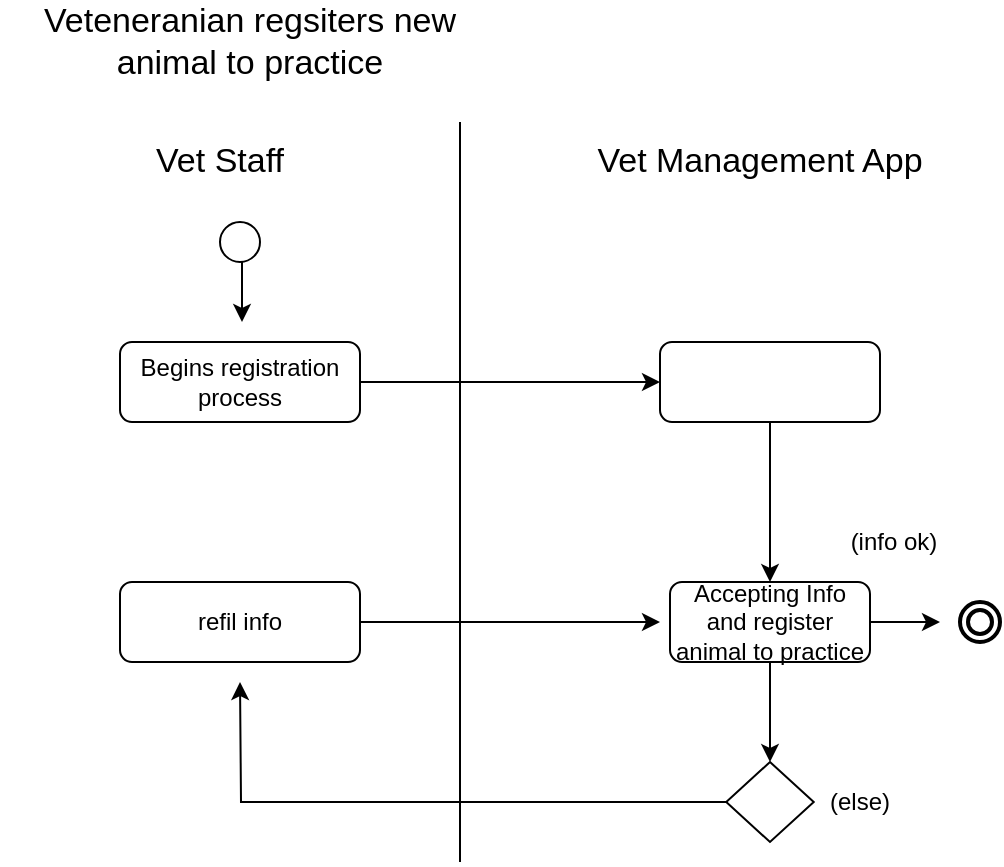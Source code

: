 <mxfile version="14.2.4" type="embed" pages="4">
    <diagram id="C5RBs43oDa-KdzZeNtuy" name="Page-1">
        <mxGraphModel dx="1383" dy="1846" grid="1" gridSize="10" guides="1" tooltips="1" connect="1" arrows="1" fold="1" page="1" pageScale="1" pageWidth="827" pageHeight="1169" math="0" shadow="0">
            <root>
                <mxCell id="WIyWlLk6GJQsqaUBKTNV-0"/>
                <mxCell id="WIyWlLk6GJQsqaUBKTNV-1" parent="WIyWlLk6GJQsqaUBKTNV-0"/>
                <mxCell id="DjFi4agtFW9Ws1jxnRte-5" style="edgeStyle=orthogonalEdgeStyle;rounded=0;orthogonalLoop=1;jettySize=auto;html=1;exitX=1;exitY=0.5;exitDx=0;exitDy=0;" edge="1" parent="WIyWlLk6GJQsqaUBKTNV-1" source="WIyWlLk6GJQsqaUBKTNV-7">
                    <mxGeometry relative="1" as="geometry">
                        <mxPoint x="450" y="210" as="targetPoint"/>
                    </mxGeometry>
                </mxCell>
                <mxCell id="WIyWlLk6GJQsqaUBKTNV-7" value="refil info" style="rounded=1;whiteSpace=wrap;html=1;fontSize=12;glass=0;strokeWidth=1;shadow=0;" parent="WIyWlLk6GJQsqaUBKTNV-1" vertex="1">
                    <mxGeometry x="180" y="190" width="120" height="40" as="geometry"/>
                </mxCell>
                <mxCell id="OaiwCacrU9OmBRE2hrBp-0" style="edgeStyle=orthogonalEdgeStyle;rounded=0;orthogonalLoop=1;jettySize=auto;html=1;exitX=0.5;exitY=1;exitDx=0;exitDy=0;" parent="WIyWlLk6GJQsqaUBKTNV-1" source="OaiwCacrU9OmBRE2hrBp-8" edge="1">
                    <mxGeometry relative="1" as="geometry">
                        <mxPoint x="239" y="20" as="sourcePoint"/>
                        <mxPoint x="241" y="60" as="targetPoint"/>
                        <Array as="points">
                            <mxPoint x="241" y="20"/>
                        </Array>
                    </mxGeometry>
                </mxCell>
                <mxCell id="JDcqy5tTRPsX78CX3u6c-1" value="Vet Staff" style="text;html=1;strokeColor=none;fillColor=none;align=center;verticalAlign=middle;whiteSpace=wrap;rounded=0;fontSize=17;" parent="WIyWlLk6GJQsqaUBKTNV-1" vertex="1">
                    <mxGeometry x="190" y="-30" width="80" height="20" as="geometry"/>
                </mxCell>
                <mxCell id="JDcqy5tTRPsX78CX3u6c-2" value="Vet Management App" style="text;html=1;strokeColor=none;fillColor=none;align=center;verticalAlign=middle;whiteSpace=wrap;rounded=0;fontSize=17;" parent="WIyWlLk6GJQsqaUBKTNV-1" vertex="1">
                    <mxGeometry x="410" y="-30" width="180" height="20" as="geometry"/>
                </mxCell>
                <mxCell id="DjFi4agtFW9Ws1jxnRte-6" style="edgeStyle=orthogonalEdgeStyle;rounded=0;orthogonalLoop=1;jettySize=auto;html=1;exitX=0.5;exitY=1;exitDx=0;exitDy=0;entryX=0.5;entryY=0;entryDx=0;entryDy=0;" edge="1" parent="WIyWlLk6GJQsqaUBKTNV-1" source="JDcqy5tTRPsX78CX3u6c-4" target="OaiwCacrU9OmBRE2hrBp-6">
                    <mxGeometry relative="1" as="geometry"/>
                </mxCell>
                <mxCell id="DjFi4agtFW9Ws1jxnRte-7" style="edgeStyle=orthogonalEdgeStyle;rounded=0;orthogonalLoop=1;jettySize=auto;html=1;exitX=1;exitY=0.5;exitDx=0;exitDy=0;" edge="1" parent="WIyWlLk6GJQsqaUBKTNV-1" source="JDcqy5tTRPsX78CX3u6c-4">
                    <mxGeometry relative="1" as="geometry">
                        <mxPoint x="590" y="210" as="targetPoint"/>
                    </mxGeometry>
                </mxCell>
                <mxCell id="JDcqy5tTRPsX78CX3u6c-4" value="Accepting Info and register animal to practice" style="rounded=1;whiteSpace=wrap;html=1;fontSize=12;glass=0;strokeWidth=1;shadow=0;" parent="WIyWlLk6GJQsqaUBKTNV-1" vertex="1">
                    <mxGeometry x="455" y="190" width="100" height="40" as="geometry"/>
                </mxCell>
                <mxCell id="DjFi4agtFW9Ws1jxnRte-0" style="edgeStyle=orthogonalEdgeStyle;rounded=0;orthogonalLoop=1;jettySize=auto;html=1;exitX=1;exitY=0.5;exitDx=0;exitDy=0;entryX=0;entryY=0.5;entryDx=0;entryDy=0;" edge="1" parent="WIyWlLk6GJQsqaUBKTNV-1" source="JDcqy5tTRPsX78CX3u6c-12" target="JDcqy5tTRPsX78CX3u6c-38">
                    <mxGeometry relative="1" as="geometry"/>
                </mxCell>
                <mxCell id="JDcqy5tTRPsX78CX3u6c-12" value="Begins registration process" style="rounded=1;whiteSpace=wrap;html=1;fontSize=12;glass=0;strokeWidth=1;shadow=0;" parent="WIyWlLk6GJQsqaUBKTNV-1" vertex="1">
                    <mxGeometry x="180" y="70" width="120" height="40" as="geometry"/>
                </mxCell>
                <mxCell id="JDcqy5tTRPsX78CX3u6c-14" value="" style="endArrow=none;html=1;fontSize=11;" parent="WIyWlLk6GJQsqaUBKTNV-1" edge="1">
                    <mxGeometry width="50" height="50" relative="1" as="geometry">
                        <mxPoint x="350" y="-40" as="sourcePoint"/>
                        <mxPoint x="350" y="330" as="targetPoint"/>
                    </mxGeometry>
                </mxCell>
                <mxCell id="OaiwCacrU9OmBRE2hrBp-5" style="edgeStyle=orthogonalEdgeStyle;rounded=0;orthogonalLoop=1;jettySize=auto;html=1;exitX=0.5;exitY=1;exitDx=0;exitDy=0;entryX=0.5;entryY=0;entryDx=0;entryDy=0;" parent="WIyWlLk6GJQsqaUBKTNV-1" source="JDcqy5tTRPsX78CX3u6c-38" edge="1" target="JDcqy5tTRPsX78CX3u6c-4">
                    <mxGeometry relative="1" as="geometry">
                        <mxPoint x="505" y="140" as="targetPoint"/>
                    </mxGeometry>
                </mxCell>
                <mxCell id="JDcqy5tTRPsX78CX3u6c-38" value="&lt;font color=&quot;#ffffff&quot;&gt;verifying mandatory fields&lt;/font&gt;" style="rounded=1;whiteSpace=wrap;html=1;fontSize=11;" parent="WIyWlLk6GJQsqaUBKTNV-1" vertex="1">
                    <mxGeometry x="450" y="70" width="110" height="40" as="geometry"/>
                </mxCell>
                <mxCell id="OaiwCacrU9OmBRE2hrBp-1" value="Veteneranian regsiters new animal to practice" style="text;html=1;strokeColor=none;fillColor=none;align=center;verticalAlign=middle;whiteSpace=wrap;rounded=0;fontSize=17;" parent="WIyWlLk6GJQsqaUBKTNV-1" vertex="1">
                    <mxGeometry x="120" y="-90" width="250" height="20" as="geometry"/>
                </mxCell>
                <mxCell id="OaiwCacrU9OmBRE2hrBp-2" value="(info ok)" style="text;html=1;strokeColor=none;fillColor=none;align=center;verticalAlign=middle;whiteSpace=wrap;rounded=0;" parent="WIyWlLk6GJQsqaUBKTNV-1" vertex="1">
                    <mxGeometry x="526.87" y="160" width="80" height="20" as="geometry"/>
                </mxCell>
                <mxCell id="DjFi4agtFW9Ws1jxnRte-4" style="edgeStyle=orthogonalEdgeStyle;rounded=0;orthogonalLoop=1;jettySize=auto;html=1;exitX=0;exitY=0.5;exitDx=0;exitDy=0;" edge="1" parent="WIyWlLk6GJQsqaUBKTNV-1" source="OaiwCacrU9OmBRE2hrBp-6">
                    <mxGeometry relative="1" as="geometry">
                        <mxPoint x="240" y="240" as="targetPoint"/>
                    </mxGeometry>
                </mxCell>
                <mxCell id="OaiwCacrU9OmBRE2hrBp-6" value="" style="rhombus;whiteSpace=wrap;html=1;shadow=0;fontFamily=Helvetica;fontSize=12;align=center;strokeWidth=1;spacing=6;spacingTop=-4;" parent="WIyWlLk6GJQsqaUBKTNV-1" vertex="1">
                    <mxGeometry x="483.12" y="280" width="43.75" height="40" as="geometry"/>
                </mxCell>
                <mxCell id="OaiwCacrU9OmBRE2hrBp-7" value="(else)" style="text;html=1;strokeColor=none;fillColor=none;align=center;verticalAlign=middle;whiteSpace=wrap;rounded=0;" parent="WIyWlLk6GJQsqaUBKTNV-1" vertex="1">
                    <mxGeometry x="510" y="290" width="80" height="20" as="geometry"/>
                </mxCell>
                <mxCell id="OaiwCacrU9OmBRE2hrBp-12" value="" style="ellipse;shape=doubleEllipse;whiteSpace=wrap;html=1;aspect=fixed;strokeWidth=2;" parent="WIyWlLk6GJQsqaUBKTNV-1" vertex="1">
                    <mxGeometry x="600" y="200" width="20" height="20" as="geometry"/>
                </mxCell>
                <mxCell id="OaiwCacrU9OmBRE2hrBp-8" value="" style="ellipse;whiteSpace=wrap;html=1;aspect=fixed;" parent="WIyWlLk6GJQsqaUBKTNV-1" vertex="1">
                    <mxGeometry x="230" y="10" width="20" height="20" as="geometry"/>
                </mxCell>
            </root>
        </mxGraphModel>
    </diagram>
    <diagram id="2QYLpACKdUXMrDE0_cD8" name="Page-2">
        <mxGraphModel grid="1" gridSize="10" guides="1" tooltips="1" connect="1" arrows="1" page="1" fold="1" pageScale="1" pageWidth="827" pageHeight="1169" math="0" shadow="0">
            <root>
                <mxCell id="qqgfnfUDWsh_pfd9i19x-0"/>
                <mxCell id="qqgfnfUDWsh_pfd9i19x-1" parent="qqgfnfUDWsh_pfd9i19x-0"/>
                <mxCell id="qqgfnfUDWsh_pfd9i19x-2" value="Imm&lt;font color=&quot;#000000&quot;&gt;Implementation Constraints Plan&lt;/font&gt;" style="shape=table;childLayout=tableLayout;rowLines=0;columnLines=0;startSize=40;html=1;whiteSpace=wrap;collapsible=0;recursiveResize=0;expand=0;pointerEvents=0;fontStyle=1;align=center;fillColor=#FFFFFF;gradientColor=#ffffff;fontSize=11;fontColor=#FFFFFF;" parent="qqgfnfUDWsh_pfd9i19x-1" vertex="1">
                    <mxGeometry x="80" y="170" width="600" height="640" as="geometry"/>
                </mxCell>
                <mxCell id="qqgfnfUDWsh_pfd9i19x-3" value="" style="swimlane;horizontal=0;points=[[0,0.5],[1,0.5]];portConstraint=eastwest;startSize=20;html=1;whiteSpace=wrap;collapsible=0;recursiveResize=0;expand=0;pointerEvents=0;fontStyle=1" parent="qqgfnfUDWsh_pfd9i19x-2" vertex="1">
                    <mxGeometry y="40" width="600" height="160" as="geometry"/>
                </mxCell>
                <mxCell id="qqgfnfUDWsh_pfd9i19x-4" value="&lt;font style=&quot;font-size: 12px&quot;&gt;Constraint Category&lt;/font&gt;" style="swimlane;connectable=0;startSize=40;html=1;whiteSpace=wrap;collapsible=0;recursiveResize=0;expand=0;pointerEvents=0;fontSize=14;" parent="qqgfnfUDWsh_pfd9i19x-3" vertex="1">
                    <mxGeometry x="20" width="194" height="160" as="geometry"/>
                </mxCell>
                <mxCell id="qqgfnfUDWsh_pfd9i19x-15" value="Hardware and Software Platforms" style="text;html=1;align=center;verticalAlign=middle;resizable=0;points=[];autosize=1;fontSize=11;" parent="qqgfnfUDWsh_pfd9i19x-4" vertex="1">
                    <mxGeometry y="80" width="180" height="20" as="geometry"/>
                </mxCell>
                <mxCell id="qqgfnfUDWsh_pfd9i19x-5" value="Implementation Constraint" style="swimlane;connectable=0;startSize=40;html=1;whiteSpace=wrap;collapsible=0;recursiveResize=0;expand=0;pointerEvents=0;" parent="qqgfnfUDWsh_pfd9i19x-3" vertex="1">
                    <mxGeometry x="214" width="192" height="160" as="geometry"/>
                </mxCell>
                <mxCell id="qqgfnfUDWsh_pfd9i19x-6" value="Solution" style="swimlane;connectable=0;startSize=40;html=1;whiteSpace=wrap;collapsible=0;recursiveResize=0;expand=0;pointerEvents=0;" parent="qqgfnfUDWsh_pfd9i19x-3" vertex="1">
                    <mxGeometry x="406" width="194" height="160" as="geometry"/>
                </mxCell>
                <mxCell id="tZw0s1GJbcpgkkYI7LAd-3" value="&lt;span&gt;Project held on GitHub Repo for portable access if required&lt;/span&gt;" style="text;html=1;strokeColor=none;fillColor=none;align=center;verticalAlign=middle;whiteSpace=wrap;rounded=0;" parent="qqgfnfUDWsh_pfd9i19x-6" vertex="1">
                    <mxGeometry x="24" y="40" width="146" height="100" as="geometry"/>
                </mxCell>
                <mxCell id="qqgfnfUDWsh_pfd9i19x-7" value="" style="swimlane;horizontal=0;points=[[0,0.5],[1,0.5]];portConstraint=eastwest;startSize=20;html=1;whiteSpace=wrap;collapsible=0;recursiveResize=0;expand=0;pointerEvents=0;" parent="qqgfnfUDWsh_pfd9i19x-2" vertex="1">
                    <mxGeometry y="200" width="600" height="93" as="geometry"/>
                </mxCell>
                <mxCell id="qqgfnfUDWsh_pfd9i19x-8" value="" style="swimlane;connectable=0;startSize=0;html=1;whiteSpace=wrap;collapsible=0;recursiveResize=0;expand=0;pointerEvents=0;" parent="qqgfnfUDWsh_pfd9i19x-7" vertex="1">
                    <mxGeometry x="20" width="194" height="93" as="geometry"/>
                </mxCell>
                <mxCell id="tZw0s1GJbcpgkkYI7LAd-4" value="Performance requirements" style="text;html=1;strokeColor=none;fillColor=none;align=center;verticalAlign=middle;whiteSpace=wrap;rounded=0;" parent="qqgfnfUDWsh_pfd9i19x-8" vertex="1">
                    <mxGeometry x="10" y="16.5" width="120" height="20" as="geometry"/>
                </mxCell>
                <mxCell id="qqgfnfUDWsh_pfd9i19x-9" value="" style="swimlane;connectable=0;startSize=0;html=1;whiteSpace=wrap;collapsible=0;recursiveResize=0;expand=0;pointerEvents=0;" parent="qqgfnfUDWsh_pfd9i19x-7" vertex="1">
                    <mxGeometry x="214" width="192" height="93" as="geometry"/>
                </mxCell>
                <mxCell id="tZw0s1GJbcpgkkYI7LAd-7" value="System will accomplish functions under current conditions but under duress and heavier demand could have implications on load time" style="text;html=1;strokeColor=none;fillColor=none;align=center;verticalAlign=middle;whiteSpace=wrap;rounded=0;" parent="qqgfnfUDWsh_pfd9i19x-9" vertex="1">
                    <mxGeometry x="10" y="16.5" width="170" height="53.5" as="geometry"/>
                </mxCell>
                <mxCell id="qqgfnfUDWsh_pfd9i19x-10" value="" style="swimlane;connectable=0;startSize=0;html=1;whiteSpace=wrap;collapsible=0;recursiveResize=0;expand=0;pointerEvents=0;" parent="qqgfnfUDWsh_pfd9i19x-7" vertex="1">
                    <mxGeometry x="406" width="194" height="93" as="geometry"/>
                </mxCell>
                <mxCell id="tZw0s1GJbcpgkkYI7LAd-9" value="This is a signage where a more advanced understanding of the SD process in this language would be necessary&amp;nbsp; to prepare for such outcomes&amp;nbsp;" style="text;html=1;strokeColor=none;fillColor=none;align=center;verticalAlign=middle;whiteSpace=wrap;rounded=0;" parent="qqgfnfUDWsh_pfd9i19x-10" vertex="1">
                    <mxGeometry x="4" y="3" width="186" height="87" as="geometry"/>
                </mxCell>
                <mxCell id="qqgfnfUDWsh_pfd9i19x-11" value="" style="swimlane;horizontal=0;points=[[0,0.5],[1,0.5]];portConstraint=eastwest;startSize=20;html=1;whiteSpace=wrap;collapsible=0;recursiveResize=0;expand=0;pointerEvents=0;" parent="qqgfnfUDWsh_pfd9i19x-2" vertex="1">
                    <mxGeometry y="293" width="600" height="107" as="geometry"/>
                </mxCell>
                <mxCell id="qqgfnfUDWsh_pfd9i19x-12" value="" style="swimlane;connectable=0;startSize=0;html=1;whiteSpace=wrap;collapsible=0;recursiveResize=0;expand=0;pointerEvents=0;" parent="qqgfnfUDWsh_pfd9i19x-11" vertex="1">
                    <mxGeometry x="20" width="194" height="107" as="geometry"/>
                </mxCell>
                <mxCell id="tZw0s1GJbcpgkkYI7LAd-10" value="Persistent storage and transactions" style="text;html=1;strokeColor=none;fillColor=none;align=center;verticalAlign=middle;whiteSpace=wrap;rounded=0;" parent="qqgfnfUDWsh_pfd9i19x-12" vertex="1">
                    <mxGeometry x="10" y="10" width="170" height="40" as="geometry"/>
                </mxCell>
                <mxCell id="qqgfnfUDWsh_pfd9i19x-13" value="" style="swimlane;connectable=0;startSize=0;html=1;whiteSpace=wrap;collapsible=0;recursiveResize=0;expand=0;pointerEvents=0;" parent="qqgfnfUDWsh_pfd9i19x-11" vertex="1">
                    <mxGeometry x="214" width="192" height="107" as="geometry"/>
                </mxCell>
                <mxCell id="tZw0s1GJbcpgkkYI7LAd-42" value="May not have tools in place to hold valuable user/customer data" style="text;html=1;strokeColor=none;fillColor=none;align=center;verticalAlign=middle;whiteSpace=wrap;rounded=0;" parent="qqgfnfUDWsh_pfd9i19x-13" vertex="1">
                    <mxGeometry x="6" y="10" width="180" height="60" as="geometry"/>
                </mxCell>
                <mxCell id="qqgfnfUDWsh_pfd9i19x-14" value="" style="swimlane;connectable=0;startSize=0;html=1;whiteSpace=wrap;collapsible=0;recursiveResize=0;expand=0;pointerEvents=0;" parent="qqgfnfUDWsh_pfd9i19x-11" vertex="1">
                    <mxGeometry x="406" width="194" height="107" as="geometry"/>
                </mxCell>
                <mxCell id="tZw0s1GJbcpgkkYI7LAd-36" value="" style="swimlane;horizontal=0;points=[[0,0.5],[1,0.5]];portConstraint=eastwest;startSize=20;html=1;whiteSpace=wrap;collapsible=0;recursiveResize=0;expand=0;pointerEvents=0;" parent="qqgfnfUDWsh_pfd9i19x-2" vertex="1">
                    <mxGeometry y="400" width="600" height="70" as="geometry"/>
                </mxCell>
                <mxCell id="tZw0s1GJbcpgkkYI7LAd-37" value="" style="swimlane;connectable=0;startSize=0;html=1;whiteSpace=wrap;collapsible=0;recursiveResize=0;expand=0;pointerEvents=0;" parent="tZw0s1GJbcpgkkYI7LAd-36" vertex="1">
                    <mxGeometry x="20" width="194" height="70" as="geometry"/>
                </mxCell>
                <mxCell id="tZw0s1GJbcpgkkYI7LAd-38" value="Usability" style="text;html=1;strokeColor=none;fillColor=none;align=center;verticalAlign=middle;whiteSpace=wrap;rounded=0;" parent="tZw0s1GJbcpgkkYI7LAd-37" vertex="1">
                    <mxGeometry x="10" y="10" width="170" height="40" as="geometry"/>
                </mxCell>
                <mxCell id="tZw0s1GJbcpgkkYI7LAd-39" value="&lt;span style=&quot;color: rgb(240 , 240 , 240) ; font-family: &amp;#34;helvetica&amp;#34; ; font-size: 12px ; font-style: normal ; font-weight: 400 ; letter-spacing: normal ; text-align: center ; text-indent: 0px ; text-transform: none ; word-spacing: 0px ; background-color: rgb(42 , 42 , 42) ; display: inline ; float: none&quot;&gt;&lt;br&gt;&lt;br&gt;&lt;br&gt;&lt;br&gt;no clear path for user to fulfil journey or usage requirements&lt;/span&gt;" style="swimlane;connectable=0;startSize=0;html=1;whiteSpace=wrap;collapsible=0;recursiveResize=0;expand=0;pointerEvents=0;" parent="tZw0s1GJbcpgkkYI7LAd-36" vertex="1">
                    <mxGeometry x="214" width="192" height="70" as="geometry"/>
                </mxCell>
                <mxCell id="tZw0s1GJbcpgkkYI7LAd-40" value="" style="swimlane;connectable=0;startSize=0;html=1;whiteSpace=wrap;collapsible=0;recursiveResize=0;expand=0;pointerEvents=0;" parent="tZw0s1GJbcpgkkYI7LAd-36" vertex="1">
                    <mxGeometry x="406" width="194" height="70" as="geometry"/>
                </mxCell>
                <mxCell id="mphfI4BGU7wp1cogcEjh-6" value="&lt;span&gt;implement UI features UX best practices&amp;nbsp;&lt;/span&gt;" style="text;html=1;strokeColor=none;fillColor=none;align=center;verticalAlign=middle;whiteSpace=wrap;rounded=0;" vertex="1" parent="tZw0s1GJbcpgkkYI7LAd-40">
                    <mxGeometry y="5" width="190" height="65" as="geometry"/>
                </mxCell>
                <mxCell id="tZw0s1GJbcpgkkYI7LAd-44" value="" style="swimlane;horizontal=0;points=[[0,0.5],[1,0.5]];portConstraint=eastwest;startSize=20;html=1;whiteSpace=wrap;collapsible=0;recursiveResize=0;expand=0;pointerEvents=0;" parent="qqgfnfUDWsh_pfd9i19x-2" vertex="1">
                    <mxGeometry y="470" width="600" height="60" as="geometry"/>
                </mxCell>
                <mxCell id="tZw0s1GJbcpgkkYI7LAd-45" value="" style="swimlane;connectable=0;startSize=0;html=1;whiteSpace=wrap;collapsible=0;recursiveResize=0;expand=0;pointerEvents=0;" parent="tZw0s1GJbcpgkkYI7LAd-44" vertex="1">
                    <mxGeometry x="20" width="194" height="60" as="geometry"/>
                </mxCell>
                <mxCell id="tZw0s1GJbcpgkkYI7LAd-46" value="Budgets" style="text;html=1;strokeColor=none;fillColor=none;align=center;verticalAlign=middle;whiteSpace=wrap;rounded=0;" parent="tZw0s1GJbcpgkkYI7LAd-45" vertex="1">
                    <mxGeometry x="10" y="10" width="170" height="40" as="geometry"/>
                </mxCell>
                <mxCell id="tZw0s1GJbcpgkkYI7LAd-47" value="" style="swimlane;connectable=0;startSize=0;html=1;whiteSpace=wrap;collapsible=0;recursiveResize=0;expand=0;pointerEvents=0;" parent="tZw0s1GJbcpgkkYI7LAd-44" vertex="1">
                    <mxGeometry x="214" width="192" height="60" as="geometry"/>
                </mxCell>
                <mxCell id="mphfI4BGU7wp1cogcEjh-8" value="No funds&amp;nbsp;" style="text;html=1;align=center;verticalAlign=middle;resizable=0;points=[];autosize=1;" vertex="1" parent="tZw0s1GJbcpgkkYI7LAd-47">
                    <mxGeometry x="76" y="20" width="70" height="20" as="geometry"/>
                </mxCell>
                <mxCell id="tZw0s1GJbcpgkkYI7LAd-48" value="" style="swimlane;connectable=0;startSize=0;html=1;whiteSpace=wrap;collapsible=0;recursiveResize=0;expand=0;pointerEvents=0;" parent="tZw0s1GJbcpgkkYI7LAd-44" vertex="1">
                    <mxGeometry x="406" width="194" height="60" as="geometry"/>
                </mxCell>
                <mxCell id="mphfI4BGU7wp1cogcEjh-9" value="use free software where possible" style="text;html=1;align=center;verticalAlign=middle;resizable=0;points=[];autosize=1;" vertex="1" parent="tZw0s1GJbcpgkkYI7LAd-48">
                    <mxGeometry x="4" y="20" width="190" height="20" as="geometry"/>
                </mxCell>
                <mxCell id="tZw0s1GJbcpgkkYI7LAd-50" value="" style="swimlane;horizontal=0;points=[[0,0.5],[1,0.5]];portConstraint=eastwest;startSize=20;html=1;whiteSpace=wrap;collapsible=0;recursiveResize=0;expand=0;pointerEvents=0;" parent="qqgfnfUDWsh_pfd9i19x-2" vertex="1">
                    <mxGeometry y="530" width="600" height="110" as="geometry"/>
                </mxCell>
                <mxCell id="tZw0s1GJbcpgkkYI7LAd-51" value="" style="swimlane;connectable=0;startSize=0;html=1;whiteSpace=wrap;collapsible=0;recursiveResize=0;expand=0;pointerEvents=0;" parent="tZw0s1GJbcpgkkYI7LAd-50" vertex="1">
                    <mxGeometry x="20" width="194" height="110" as="geometry"/>
                </mxCell>
                <mxCell id="tZw0s1GJbcpgkkYI7LAd-52" value="Time Limitations" style="text;html=1;strokeColor=none;fillColor=none;align=center;verticalAlign=middle;whiteSpace=wrap;rounded=0;" parent="tZw0s1GJbcpgkkYI7LAd-51" vertex="1">
                    <mxGeometry x="10" y="10" width="170" height="40" as="geometry"/>
                </mxCell>
                <mxCell id="tZw0s1GJbcpgkkYI7LAd-53" value="" style="swimlane;connectable=0;startSize=0;html=1;whiteSpace=wrap;collapsible=0;recursiveResize=0;expand=0;pointerEvents=0;" parent="tZw0s1GJbcpgkkYI7LAd-50" vertex="1">
                    <mxGeometry x="214" width="192" height="110" as="geometry"/>
                </mxCell>
                <mxCell id="tZw0s1GJbcpgkkYI7LAd-56" value="&lt;span&gt;short time span limits project potential.&amp;nbsp; 5 days overall means extensions are harder to implement than the basic functional requirements.&amp;nbsp; This could efffect perception and overall success of app.&lt;/span&gt;" style="text;html=1;strokeColor=none;fillColor=none;align=center;verticalAlign=middle;whiteSpace=wrap;rounded=0;" parent="tZw0s1GJbcpgkkYI7LAd-53" vertex="1">
                    <mxGeometry width="190" height="110" as="geometry"/>
                </mxCell>
                <mxCell id="tZw0s1GJbcpgkkYI7LAd-54" value="" style="swimlane;connectable=0;startSize=0;html=1;whiteSpace=wrap;collapsible=0;recursiveResize=0;expand=0;pointerEvents=0;" parent="tZw0s1GJbcpgkkYI7LAd-50" vertex="1">
                    <mxGeometry x="406" width="194" height="110" as="geometry"/>
                </mxCell>
                <mxCell id="tZw0s1GJbcpgkkYI7LAd-57" value="Prepare and apply best skillset bearing in mind the scope and expectations of the project. additional featues can be realised overtime." style="text;html=1;strokeColor=none;fillColor=none;align=center;verticalAlign=middle;whiteSpace=wrap;rounded=0;" parent="tZw0s1GJbcpgkkYI7LAd-54" vertex="1">
                    <mxGeometry x="-6" y="5" width="190" height="100" as="geometry"/>
                </mxCell>
                <mxCell id="mphfI4BGU7wp1cogcEjh-0" value="Computer may malfunction." style="text;html=1;align=center;verticalAlign=middle;resizable=0;points=[];autosize=1;" vertex="1" parent="qqgfnfUDWsh_pfd9i19x-1">
                    <mxGeometry x="320" y="280" width="160" height="20" as="geometry"/>
                </mxCell>
                <mxCell id="mphfI4BGU7wp1cogcEjh-7" value="Utilise DB system" style="text;html=1;align=center;verticalAlign=middle;resizable=0;points=[];autosize=1;" vertex="1" parent="qqgfnfUDWsh_pfd9i19x-1">
                    <mxGeometry x="515" y="500" width="110" height="20" as="geometry"/>
                </mxCell>
            </root>
        </mxGraphModel>
    </diagram>
    <diagram id="D1BVGPi_UiD6fO1uFJRp" name="Page-3">
        <mxGraphModel dx="1383" dy="677" grid="1" gridSize="10" guides="1" tooltips="1" connect="1" arrows="1" fold="1" page="1" pageScale="1" pageWidth="827" pageHeight="1169" math="0" shadow="0">
            <root>
                <mxCell id="mXFCMK3577yhVZdCGQx_-0"/>
                <mxCell id="mXFCMK3577yhVZdCGQx_-1" parent="mXFCMK3577yhVZdCGQx_-0"/>
                <mxCell id="mXFCMK3577yhVZdCGQx_-3" value="HomePage" style="rounded=1;whiteSpace=wrap;html=1;fillColor=#FFFFFF;gradientColor=#ffffff;fontSize=14;fontColor=#000000;" parent="mXFCMK3577yhVZdCGQx_-1" vertex="1">
                    <mxGeometry x="50" y="80" width="120" height="60" as="geometry"/>
                </mxCell>
                <mxCell id="mXFCMK3577yhVZdCGQx_-6" value="" style="edgeStyle=orthogonalEdgeStyle;rounded=0;orthogonalLoop=1;jettySize=auto;html=1;fontSize=14;fontColor=#000000;" parent="mXFCMK3577yhVZdCGQx_-1" source="mXFCMK3577yhVZdCGQx_-4" target="mXFCMK3577yhVZdCGQx_-5" edge="1">
                    <mxGeometry relative="1" as="geometry">
                        <Array as="points">
                            <mxPoint x="110" y="160"/>
                            <mxPoint x="310" y="160"/>
                        </Array>
                    </mxGeometry>
                </mxCell>
                <mxCell id="mXFCMK3577yhVZdCGQx_-4" value="Register Animal" style="rounded=1;whiteSpace=wrap;html=1;fillColor=#FFFFFF;gradientColor=#ffffff;fontSize=14;fontColor=#000000;" parent="mXFCMK3577yhVZdCGQx_-1" vertex="1">
                    <mxGeometry x="50" y="180" width="120" height="60" as="geometry"/>
                </mxCell>
                <mxCell id="mXFCMK3577yhVZdCGQx_-9" value="" style="edgeStyle=orthogonalEdgeStyle;rounded=0;orthogonalLoop=1;jettySize=auto;html=1;fontSize=14;fontColor=#000000;" parent="mXFCMK3577yhVZdCGQx_-1" source="mXFCMK3577yhVZdCGQx_-5" target="mXFCMK3577yhVZdCGQx_-8" edge="1">
                    <mxGeometry relative="1" as="geometry">
                        <Array as="points">
                            <mxPoint x="310" y="160"/>
                            <mxPoint x="510" y="160"/>
                        </Array>
                    </mxGeometry>
                </mxCell>
                <mxCell id="mXFCMK3577yhVZdCGQx_-5" value="Practices" style="rounded=1;whiteSpace=wrap;html=1;fillColor=#FFFFFF;gradientColor=#ffffff;fontSize=14;fontColor=#000000;" parent="mXFCMK3577yhVZdCGQx_-1" vertex="1">
                    <mxGeometry x="250" y="180" width="120" height="60" as="geometry"/>
                </mxCell>
                <mxCell id="mXFCMK3577yhVZdCGQx_-8" value="Animals" style="rounded=1;whiteSpace=wrap;html=1;fillColor=#FFFFFF;gradientColor=#ffffff;fontSize=14;fontColor=#000000;" parent="mXFCMK3577yhVZdCGQx_-1" vertex="1">
                    <mxGeometry x="450" y="180" width="120" height="60" as="geometry"/>
                </mxCell>
            </root>
        </mxGraphModel>
    </diagram>
    <diagram id="4ImPXXB2FaHmP09R5G2a" name="Page-4">
        <mxGraphModel dx="1383" dy="677" grid="1" gridSize="10" guides="1" tooltips="1" connect="1" arrows="1" fold="1" page="1" pageScale="1" pageWidth="827" pageHeight="1169" math="0" shadow="0">
            <root>
                <mxCell id="To_y381fhqcSjSXbk6pD-0"/>
                <mxCell id="To_y381fhqcSjSXbk6pD-1" parent="To_y381fhqcSjSXbk6pD-0"/>
                <mxCell id="To_y381fhqcSjSXbk6pD-2" value="" style="whiteSpace=wrap;html=1;aspect=fixed;" parent="To_y381fhqcSjSXbk6pD-1" vertex="1">
                    <mxGeometry x="50" y="50" width="710" height="710" as="geometry"/>
                </mxCell>
                <mxCell id="To_y381fhqcSjSXbk6pD-3" value="" style="rounded=0;whiteSpace=wrap;html=1;rotation=-90;" parent="To_y381fhqcSjSXbk6pD-1" vertex="1">
                    <mxGeometry x="32.5" y="207.5" width="200" height="110" as="geometry"/>
                </mxCell>
                <mxCell id="To_y381fhqcSjSXbk6pD-6" value="" style="whiteSpace=wrap;html=1;aspect=fixed;" parent="To_y381fhqcSjSXbk6pD-1" vertex="1">
                    <mxGeometry x="210" y="170" width="510" height="510" as="geometry"/>
                </mxCell>
                <mxCell id="To_y381fhqcSjSXbk6pD-10" value="" style="endArrow=none;html=1;entryX=0;entryY=1;entryDx=0;entryDy=0;" parent="To_y381fhqcSjSXbk6pD-1" target="To_y381fhqcSjSXbk6pD-6" edge="1">
                    <mxGeometry width="50" height="50" relative="1" as="geometry">
                        <mxPoint x="720" y="170" as="sourcePoint"/>
                        <mxPoint x="430" y="380" as="targetPoint"/>
                        <Array as="points"/>
                    </mxGeometry>
                </mxCell>
                <mxCell id="To_y381fhqcSjSXbk6pD-12" value="" style="endArrow=none;html=1;entryX=0;entryY=0;entryDx=0;entryDy=0;exitX=1;exitY=1;exitDx=0;exitDy=0;" parent="To_y381fhqcSjSXbk6pD-1" source="To_y381fhqcSjSXbk6pD-6" target="To_y381fhqcSjSXbk6pD-6" edge="1">
                    <mxGeometry width="50" height="50" relative="1" as="geometry">
                        <mxPoint x="380" y="430" as="sourcePoint"/>
                        <mxPoint x="430" y="380" as="targetPoint"/>
                    </mxGeometry>
                </mxCell>
                <mxCell id="To_y381fhqcSjSXbk6pD-13" value="" style="whiteSpace=wrap;html=1;aspect=fixed;" parent="To_y381fhqcSjSXbk6pD-1" vertex="1">
                    <mxGeometry x="320" y="280" width="290" height="290" as="geometry"/>
                </mxCell>
                <mxCell id="To_y381fhqcSjSXbk6pD-14" value="" style="rounded=1;whiteSpace=wrap;html=1;" parent="To_y381fhqcSjSXbk6pD-1" vertex="1">
                    <mxGeometry x="354" y="317.5" width="216" height="202.5" as="geometry"/>
                </mxCell>
                <mxCell id="To_y381fhqcSjSXbk6pD-16" value="" style="rounded=0;whiteSpace=wrap;html=1;" parent="To_y381fhqcSjSXbk6pD-1" vertex="1">
                    <mxGeometry x="380" y="490" width="80" height="20" as="geometry"/>
                </mxCell>
                <mxCell id="To_y381fhqcSjSXbk6pD-17" value="Submit" style="text;html=1;strokeColor=none;fillColor=none;align=center;verticalAlign=middle;whiteSpace=wrap;rounded=0;" parent="To_y381fhqcSjSXbk6pD-1" vertex="1">
                    <mxGeometry x="394" y="490" width="40" height="20" as="geometry"/>
                </mxCell>
                <mxCell id="To_y381fhqcSjSXbk6pD-18" value="" style="rounded=0;whiteSpace=wrap;html=1;" parent="To_y381fhqcSjSXbk6pD-1" vertex="1">
                    <mxGeometry x="90" y="190" width="60" height="20" as="geometry"/>
                </mxCell>
                <mxCell id="To_y381fhqcSjSXbk6pD-19" value="" style="rounded=0;whiteSpace=wrap;html=1;" parent="To_y381fhqcSjSXbk6pD-1" vertex="1">
                    <mxGeometry x="90" y="220" width="60" height="20" as="geometry"/>
                </mxCell>
                <mxCell id="To_y381fhqcSjSXbk6pD-20" value="" style="rounded=0;whiteSpace=wrap;html=1;" parent="To_y381fhqcSjSXbk6pD-1" vertex="1">
                    <mxGeometry x="90" y="252.5" width="60" height="20" as="geometry"/>
                </mxCell>
                <mxCell id="To_y381fhqcSjSXbk6pD-21" value="" style="rounded=0;whiteSpace=wrap;html=1;" parent="To_y381fhqcSjSXbk6pD-1" vertex="1">
                    <mxGeometry x="90" y="290" width="60" height="20" as="geometry"/>
                </mxCell>
                <mxCell id="To_y381fhqcSjSXbk6pD-22" value="Name:&lt;br&gt;Type:&lt;br&gt;Notes:&lt;br&gt;List of possible owners:&lt;br&gt;Notes:" style="text;html=1;strokeColor=none;fillColor=none;align=center;verticalAlign=middle;whiteSpace=wrap;rounded=0;" parent="To_y381fhqcSjSXbk6pD-1" vertex="1">
                    <mxGeometry x="370" y="340" width="150" height="140" as="geometry"/>
                </mxCell>
                <mxCell id="To_y381fhqcSjSXbk6pD-23" value="" style="rounded=0;whiteSpace=wrap;html=1;" parent="To_y381fhqcSjSXbk6pD-1" vertex="1">
                    <mxGeometry x="72.5" y="70" width="277.5" height="60" as="geometry"/>
                </mxCell>
                <mxCell id="To_y381fhqcSjSXbk6pD-27" value="" style="endArrow=none;html=1;exitX=0;exitY=0;exitDx=0;exitDy=0;entryX=1;entryY=1;entryDx=0;entryDy=0;" parent="To_y381fhqcSjSXbk6pD-1" source="To_y381fhqcSjSXbk6pD-23" target="To_y381fhqcSjSXbk6pD-23" edge="1">
                    <mxGeometry width="50" height="50" relative="1" as="geometry">
                        <mxPoint x="390" y="410" as="sourcePoint"/>
                        <mxPoint x="440" y="360" as="targetPoint"/>
                    </mxGeometry>
                </mxCell>
                <mxCell id="To_y381fhqcSjSXbk6pD-28" value="" style="endArrow=none;html=1;exitX=0;exitY=1;exitDx=0;exitDy=0;entryX=1;entryY=0;entryDx=0;entryDy=0;" parent="To_y381fhqcSjSXbk6pD-1" source="To_y381fhqcSjSXbk6pD-23" target="To_y381fhqcSjSXbk6pD-23" edge="1">
                    <mxGeometry width="50" height="50" relative="1" as="geometry">
                        <mxPoint x="82.5" y="80" as="sourcePoint"/>
                        <mxPoint x="360.0" y="140" as="targetPoint"/>
                    </mxGeometry>
                </mxCell>
            </root>
        </mxGraphModel>
    </diagram>
</mxfile>